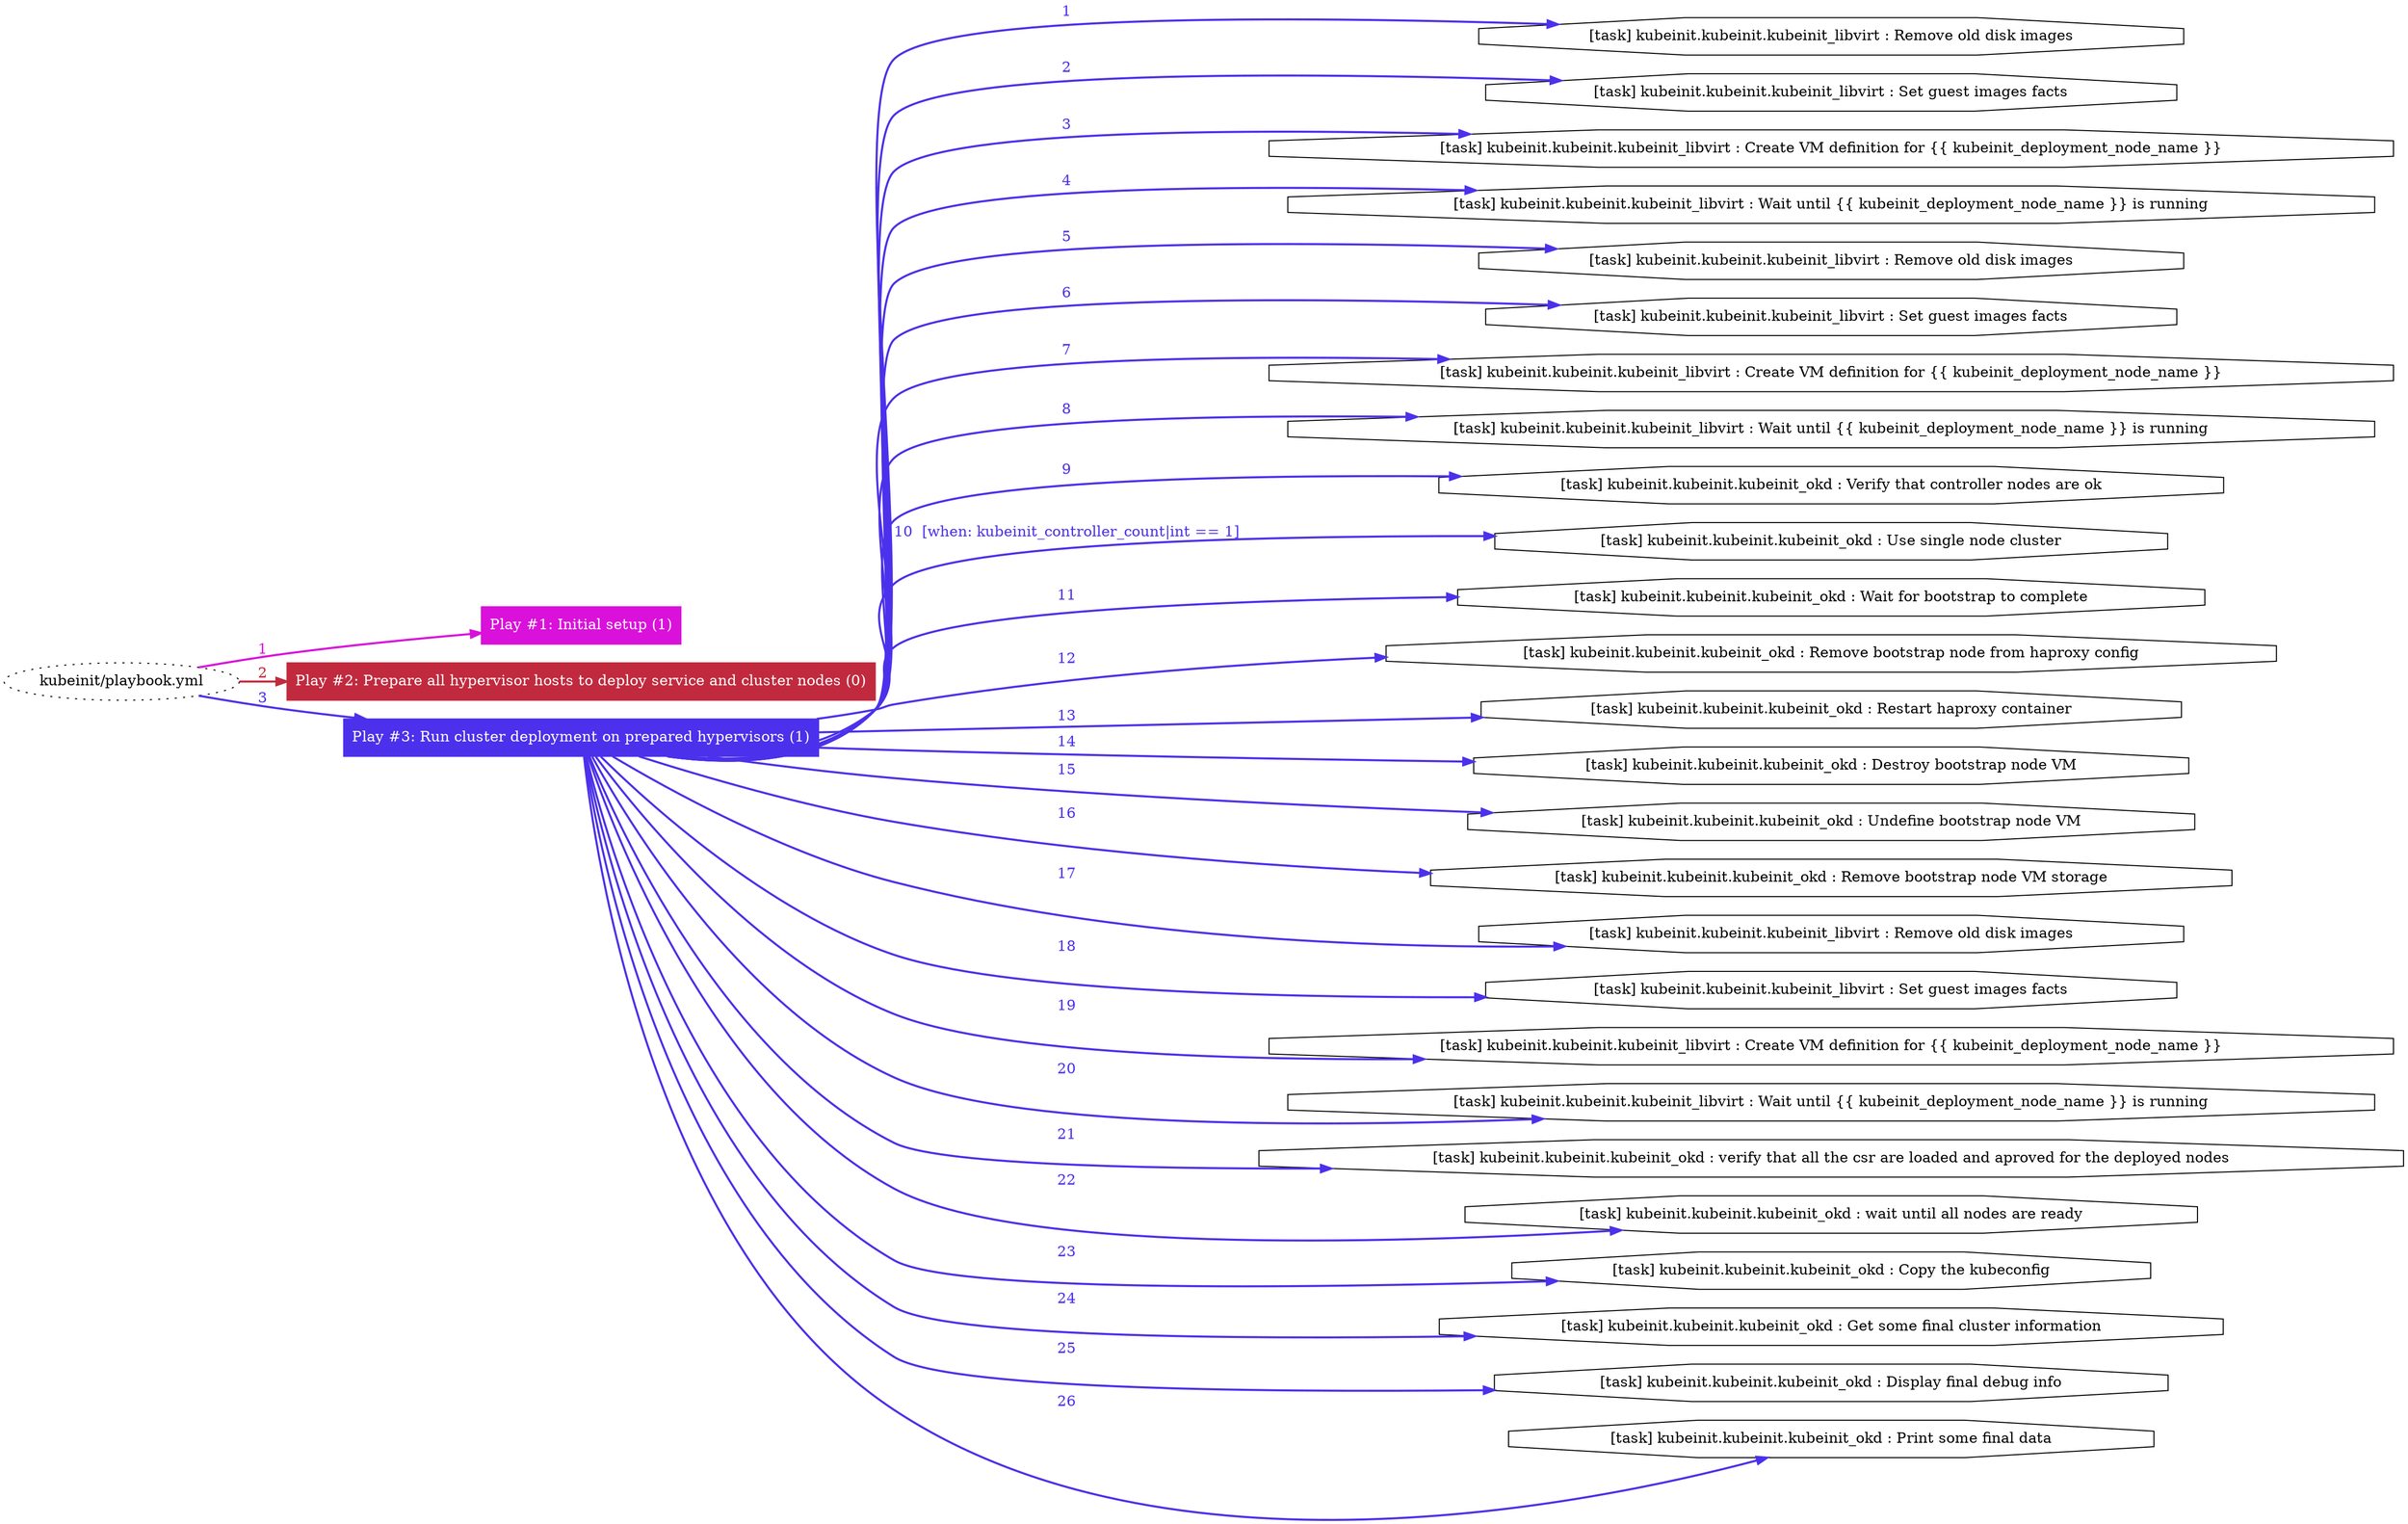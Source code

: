 digraph "kubeinit/playbook.yml "{
	graph [concentrate=true ordering=in rankdir=LR ratio=fill]
	edge [esep=5 sep=10]
	"kubeinit/playbook.yml" [id=root_node style=dotted]
	subgraph "Play #1: Initial setup (1) "{
		"Play #1: Initial setup (1)" [color="#da10db" fontcolor="#ffffff" id="play_f00e62f3-f7a5-4f65-8479-808d566827a6" shape=box style=filled tooltip=localhost]
		"kubeinit/playbook.yml" -> "Play #1: Initial setup (1)" [label=1 color="#da10db" fontcolor="#da10db" id="edge_09bd7415-4d39-4e8c-98da-d98800f50003" style=bold]
	}
	subgraph "Play #2: Prepare all hypervisor hosts to deploy service and cluster nodes (0) "{
		"Play #2: Prepare all hypervisor hosts to deploy service and cluster nodes (0)" [color="#c12a3e" fontcolor="#ffffff" id="play_2d46c8f8-23c1-4f28-a3ab-8cc7e85683f0" shape=box style=filled tooltip=""]
		"kubeinit/playbook.yml" -> "Play #2: Prepare all hypervisor hosts to deploy service and cluster nodes (0)" [label=2 color="#c12a3e" fontcolor="#c12a3e" id="edge_7c81a987-b0f6-4aba-bdf7-e7ba34623cc9" style=bold]
	}
	subgraph "Play #3: Run cluster deployment on prepared hypervisors (1) "{
		"Play #3: Run cluster deployment on prepared hypervisors (1)" [color="#4b31eb" fontcolor="#ffffff" id="play_3fbffdb6-cc25-402c-ba4b-3b8cfd3fac7d" shape=box style=filled tooltip=localhost]
		"kubeinit/playbook.yml" -> "Play #3: Run cluster deployment on prepared hypervisors (1)" [label=3 color="#4b31eb" fontcolor="#4b31eb" id="edge_4e27d43d-da3c-46e2-953b-49ac33236235" style=bold]
		"task_6de6e024-5b7f-41bf-8784-9beb40c7dc5d" [label="[task] kubeinit.kubeinit.kubeinit_libvirt : Remove old disk images" id="task_6de6e024-5b7f-41bf-8784-9beb40c7dc5d" shape=octagon tooltip="[task] kubeinit.kubeinit.kubeinit_libvirt : Remove old disk images"]
		"Play #3: Run cluster deployment on prepared hypervisors (1)" -> "task_6de6e024-5b7f-41bf-8784-9beb40c7dc5d" [label=1 color="#4b31eb" fontcolor="#4b31eb" id="edge_047146df-d67c-4030-b357-46c95e47cb3e" style=bold]
		"task_a879e9a3-574f-4330-b66d-3410fbfd3826" [label="[task] kubeinit.kubeinit.kubeinit_libvirt : Set guest images facts" id="task_a879e9a3-574f-4330-b66d-3410fbfd3826" shape=octagon tooltip="[task] kubeinit.kubeinit.kubeinit_libvirt : Set guest images facts"]
		"Play #3: Run cluster deployment on prepared hypervisors (1)" -> "task_a879e9a3-574f-4330-b66d-3410fbfd3826" [label=2 color="#4b31eb" fontcolor="#4b31eb" id="edge_012c2010-448e-4268-81d6-00440d8e2144" style=bold]
		"task_f782f4c4-61b2-47e3-a19d-df8af1fcd219" [label="[task] kubeinit.kubeinit.kubeinit_libvirt : Create VM definition for {{ kubeinit_deployment_node_name }}" id="task_f782f4c4-61b2-47e3-a19d-df8af1fcd219" shape=octagon tooltip="[task] kubeinit.kubeinit.kubeinit_libvirt : Create VM definition for {{ kubeinit_deployment_node_name }}"]
		"Play #3: Run cluster deployment on prepared hypervisors (1)" -> "task_f782f4c4-61b2-47e3-a19d-df8af1fcd219" [label=3 color="#4b31eb" fontcolor="#4b31eb" id="edge_f8412ed7-8655-42d8-a3ff-715276863d16" style=bold]
		"task_325ce5d5-1949-4ca0-8677-c22846bd987d" [label="[task] kubeinit.kubeinit.kubeinit_libvirt : Wait until {{ kubeinit_deployment_node_name }} is running" id="task_325ce5d5-1949-4ca0-8677-c22846bd987d" shape=octagon tooltip="[task] kubeinit.kubeinit.kubeinit_libvirt : Wait until {{ kubeinit_deployment_node_name }} is running"]
		"Play #3: Run cluster deployment on prepared hypervisors (1)" -> "task_325ce5d5-1949-4ca0-8677-c22846bd987d" [label=4 color="#4b31eb" fontcolor="#4b31eb" id="edge_8c70268e-e371-4c6a-9f16-7eebf7f22b5c" style=bold]
		"task_c3033ed0-0d2c-46bd-9b88-69449de226c7" [label="[task] kubeinit.kubeinit.kubeinit_libvirt : Remove old disk images" id="task_c3033ed0-0d2c-46bd-9b88-69449de226c7" shape=octagon tooltip="[task] kubeinit.kubeinit.kubeinit_libvirt : Remove old disk images"]
		"Play #3: Run cluster deployment on prepared hypervisors (1)" -> "task_c3033ed0-0d2c-46bd-9b88-69449de226c7" [label=5 color="#4b31eb" fontcolor="#4b31eb" id="edge_0d0c255f-3ecb-427b-b357-822f0f8c71de" style=bold]
		"task_63e69cd5-ae52-4000-abbe-d8be4da8afb4" [label="[task] kubeinit.kubeinit.kubeinit_libvirt : Set guest images facts" id="task_63e69cd5-ae52-4000-abbe-d8be4da8afb4" shape=octagon tooltip="[task] kubeinit.kubeinit.kubeinit_libvirt : Set guest images facts"]
		"Play #3: Run cluster deployment on prepared hypervisors (1)" -> "task_63e69cd5-ae52-4000-abbe-d8be4da8afb4" [label=6 color="#4b31eb" fontcolor="#4b31eb" id="edge_e4ea369e-5655-404e-a3ef-152f694f64eb" style=bold]
		"task_ec0e9e9e-50c7-439d-8b99-27300a4e9eab" [label="[task] kubeinit.kubeinit.kubeinit_libvirt : Create VM definition for {{ kubeinit_deployment_node_name }}" id="task_ec0e9e9e-50c7-439d-8b99-27300a4e9eab" shape=octagon tooltip="[task] kubeinit.kubeinit.kubeinit_libvirt : Create VM definition for {{ kubeinit_deployment_node_name }}"]
		"Play #3: Run cluster deployment on prepared hypervisors (1)" -> "task_ec0e9e9e-50c7-439d-8b99-27300a4e9eab" [label=7 color="#4b31eb" fontcolor="#4b31eb" id="edge_037f6227-9037-4ff3-9a46-0539279283ca" style=bold]
		"task_ad07cde4-eda9-4897-90f6-a24afabfbd16" [label="[task] kubeinit.kubeinit.kubeinit_libvirt : Wait until {{ kubeinit_deployment_node_name }} is running" id="task_ad07cde4-eda9-4897-90f6-a24afabfbd16" shape=octagon tooltip="[task] kubeinit.kubeinit.kubeinit_libvirt : Wait until {{ kubeinit_deployment_node_name }} is running"]
		"Play #3: Run cluster deployment on prepared hypervisors (1)" -> "task_ad07cde4-eda9-4897-90f6-a24afabfbd16" [label=8 color="#4b31eb" fontcolor="#4b31eb" id="edge_9bbdfa86-7741-434e-9c2d-33a8a822c182" style=bold]
		"task_e0f51daf-f9f2-49fb-8035-537599f814ef" [label="[task] kubeinit.kubeinit.kubeinit_okd : Verify that controller nodes are ok" id="task_e0f51daf-f9f2-49fb-8035-537599f814ef" shape=octagon tooltip="[task] kubeinit.kubeinit.kubeinit_okd : Verify that controller nodes are ok"]
		"Play #3: Run cluster deployment on prepared hypervisors (1)" -> "task_e0f51daf-f9f2-49fb-8035-537599f814ef" [label=9 color="#4b31eb" fontcolor="#4b31eb" id="edge_1d84aa5b-b7a5-415e-89e2-b7bfe1be781a" style=bold]
		"task_5b5fb0d1-bcf5-4027-a58f-50958cc53d75" [label="[task] kubeinit.kubeinit.kubeinit_okd : Use single node cluster" id="task_5b5fb0d1-bcf5-4027-a58f-50958cc53d75" shape=octagon tooltip="[task] kubeinit.kubeinit.kubeinit_okd : Use single node cluster"]
		"Play #3: Run cluster deployment on prepared hypervisors (1)" -> "task_5b5fb0d1-bcf5-4027-a58f-50958cc53d75" [label="10  [when: kubeinit_controller_count|int == 1]" color="#4b31eb" fontcolor="#4b31eb" id="edge_31255f1e-2f33-4131-8f9e-9c0efb121b66" style=bold]
		"task_a45457c2-fad8-417b-ab77-b8f283a8e70c" [label="[task] kubeinit.kubeinit.kubeinit_okd : Wait for bootstrap to complete" id="task_a45457c2-fad8-417b-ab77-b8f283a8e70c" shape=octagon tooltip="[task] kubeinit.kubeinit.kubeinit_okd : Wait for bootstrap to complete"]
		"Play #3: Run cluster deployment on prepared hypervisors (1)" -> "task_a45457c2-fad8-417b-ab77-b8f283a8e70c" [label=11 color="#4b31eb" fontcolor="#4b31eb" id="edge_2af2ed59-8df0-486d-bb5d-7292bfb8ecfc" style=bold]
		"task_4b87ddc8-60ce-48c9-9563-90b414471297" [label="[task] kubeinit.kubeinit.kubeinit_okd : Remove bootstrap node from haproxy config" id="task_4b87ddc8-60ce-48c9-9563-90b414471297" shape=octagon tooltip="[task] kubeinit.kubeinit.kubeinit_okd : Remove bootstrap node from haproxy config"]
		"Play #3: Run cluster deployment on prepared hypervisors (1)" -> "task_4b87ddc8-60ce-48c9-9563-90b414471297" [label=12 color="#4b31eb" fontcolor="#4b31eb" id="edge_5e7a0b3c-803f-4070-9a71-ce711681f8b1" style=bold]
		"task_5b1dd703-c128-4382-9327-b728708c6418" [label="[task] kubeinit.kubeinit.kubeinit_okd : Restart haproxy container" id="task_5b1dd703-c128-4382-9327-b728708c6418" shape=octagon tooltip="[task] kubeinit.kubeinit.kubeinit_okd : Restart haproxy container"]
		"Play #3: Run cluster deployment on prepared hypervisors (1)" -> "task_5b1dd703-c128-4382-9327-b728708c6418" [label=13 color="#4b31eb" fontcolor="#4b31eb" id="edge_74307511-3043-4f83-b3ad-1541653d21d5" style=bold]
		"task_7306e166-f9f5-4a3f-9744-5aa2e2cccaee" [label="[task] kubeinit.kubeinit.kubeinit_okd : Destroy bootstrap node VM" id="task_7306e166-f9f5-4a3f-9744-5aa2e2cccaee" shape=octagon tooltip="[task] kubeinit.kubeinit.kubeinit_okd : Destroy bootstrap node VM"]
		"Play #3: Run cluster deployment on prepared hypervisors (1)" -> "task_7306e166-f9f5-4a3f-9744-5aa2e2cccaee" [label=14 color="#4b31eb" fontcolor="#4b31eb" id="edge_748869ab-4eae-4def-9e18-90e03920e20c" style=bold]
		"task_00152814-6b82-4eec-8f1b-1015c5562dce" [label="[task] kubeinit.kubeinit.kubeinit_okd : Undefine bootstrap node VM" id="task_00152814-6b82-4eec-8f1b-1015c5562dce" shape=octagon tooltip="[task] kubeinit.kubeinit.kubeinit_okd : Undefine bootstrap node VM"]
		"Play #3: Run cluster deployment on prepared hypervisors (1)" -> "task_00152814-6b82-4eec-8f1b-1015c5562dce" [label=15 color="#4b31eb" fontcolor="#4b31eb" id="edge_1a7fba9f-6a03-4757-92aa-e06f251f0536" style=bold]
		"task_eb950be9-6d32-43de-a1dd-8d13efe9de94" [label="[task] kubeinit.kubeinit.kubeinit_okd : Remove bootstrap node VM storage" id="task_eb950be9-6d32-43de-a1dd-8d13efe9de94" shape=octagon tooltip="[task] kubeinit.kubeinit.kubeinit_okd : Remove bootstrap node VM storage"]
		"Play #3: Run cluster deployment on prepared hypervisors (1)" -> "task_eb950be9-6d32-43de-a1dd-8d13efe9de94" [label=16 color="#4b31eb" fontcolor="#4b31eb" id="edge_84a24b62-d8cd-44c0-8656-b138c3f3e347" style=bold]
		"task_b3f63a01-9b67-40e5-8dfe-749e34720b56" [label="[task] kubeinit.kubeinit.kubeinit_libvirt : Remove old disk images" id="task_b3f63a01-9b67-40e5-8dfe-749e34720b56" shape=octagon tooltip="[task] kubeinit.kubeinit.kubeinit_libvirt : Remove old disk images"]
		"Play #3: Run cluster deployment on prepared hypervisors (1)" -> "task_b3f63a01-9b67-40e5-8dfe-749e34720b56" [label=17 color="#4b31eb" fontcolor="#4b31eb" id="edge_2efb17a2-9eaa-4d03-95a4-f117baffa37d" style=bold]
		"task_0eb19ee0-ec50-4b83-b057-4e98c37508a6" [label="[task] kubeinit.kubeinit.kubeinit_libvirt : Set guest images facts" id="task_0eb19ee0-ec50-4b83-b057-4e98c37508a6" shape=octagon tooltip="[task] kubeinit.kubeinit.kubeinit_libvirt : Set guest images facts"]
		"Play #3: Run cluster deployment on prepared hypervisors (1)" -> "task_0eb19ee0-ec50-4b83-b057-4e98c37508a6" [label=18 color="#4b31eb" fontcolor="#4b31eb" id="edge_a677e8d2-cb10-4ead-959a-a4d43fa7ea1b" style=bold]
		"task_13c94fac-fa2e-4fef-8fc2-cd58024ec677" [label="[task] kubeinit.kubeinit.kubeinit_libvirt : Create VM definition for {{ kubeinit_deployment_node_name }}" id="task_13c94fac-fa2e-4fef-8fc2-cd58024ec677" shape=octagon tooltip="[task] kubeinit.kubeinit.kubeinit_libvirt : Create VM definition for {{ kubeinit_deployment_node_name }}"]
		"Play #3: Run cluster deployment on prepared hypervisors (1)" -> "task_13c94fac-fa2e-4fef-8fc2-cd58024ec677" [label=19 color="#4b31eb" fontcolor="#4b31eb" id="edge_76ef0c38-8851-4b17-9197-606475d067eb" style=bold]
		"task_72c8a291-7df0-4d16-8b41-5553999ff916" [label="[task] kubeinit.kubeinit.kubeinit_libvirt : Wait until {{ kubeinit_deployment_node_name }} is running" id="task_72c8a291-7df0-4d16-8b41-5553999ff916" shape=octagon tooltip="[task] kubeinit.kubeinit.kubeinit_libvirt : Wait until {{ kubeinit_deployment_node_name }} is running"]
		"Play #3: Run cluster deployment on prepared hypervisors (1)" -> "task_72c8a291-7df0-4d16-8b41-5553999ff916" [label=20 color="#4b31eb" fontcolor="#4b31eb" id="edge_8f5a7d83-39d7-41ae-af49-5aabc1c2678f" style=bold]
		"task_53c85701-92f6-4c70-b6df-fe099b7cf5f1" [label="[task] kubeinit.kubeinit.kubeinit_okd : verify that all the csr are loaded and aproved for the deployed nodes" id="task_53c85701-92f6-4c70-b6df-fe099b7cf5f1" shape=octagon tooltip="[task] kubeinit.kubeinit.kubeinit_okd : verify that all the csr are loaded and aproved for the deployed nodes"]
		"Play #3: Run cluster deployment on prepared hypervisors (1)" -> "task_53c85701-92f6-4c70-b6df-fe099b7cf5f1" [label=21 color="#4b31eb" fontcolor="#4b31eb" id="edge_19ccb7a6-ed5a-4d83-9e11-2d3b38e2a7ce" style=bold]
		"task_9489bee4-99c9-4d8c-8e66-d7611d98758c" [label="[task] kubeinit.kubeinit.kubeinit_okd : wait until all nodes are ready" id="task_9489bee4-99c9-4d8c-8e66-d7611d98758c" shape=octagon tooltip="[task] kubeinit.kubeinit.kubeinit_okd : wait until all nodes are ready"]
		"Play #3: Run cluster deployment on prepared hypervisors (1)" -> "task_9489bee4-99c9-4d8c-8e66-d7611d98758c" [label=22 color="#4b31eb" fontcolor="#4b31eb" id="edge_c287e1be-b416-4f6e-ace8-4f80b429bd57" style=bold]
		"task_d4d7bcc8-4d91-42ae-9fa1-1ad57ad8d5b7" [label="[task] kubeinit.kubeinit.kubeinit_okd : Copy the kubeconfig" id="task_d4d7bcc8-4d91-42ae-9fa1-1ad57ad8d5b7" shape=octagon tooltip="[task] kubeinit.kubeinit.kubeinit_okd : Copy the kubeconfig"]
		"Play #3: Run cluster deployment on prepared hypervisors (1)" -> "task_d4d7bcc8-4d91-42ae-9fa1-1ad57ad8d5b7" [label=23 color="#4b31eb" fontcolor="#4b31eb" id="edge_28addf31-b770-4c75-afc0-e1a47317140c" style=bold]
		"task_fcde4f2a-28af-4ade-bf85-6c0b541563df" [label="[task] kubeinit.kubeinit.kubeinit_okd : Get some final cluster information" id="task_fcde4f2a-28af-4ade-bf85-6c0b541563df" shape=octagon tooltip="[task] kubeinit.kubeinit.kubeinit_okd : Get some final cluster information"]
		"Play #3: Run cluster deployment on prepared hypervisors (1)" -> "task_fcde4f2a-28af-4ade-bf85-6c0b541563df" [label=24 color="#4b31eb" fontcolor="#4b31eb" id="edge_e29f634e-f9e5-43ed-8feb-51de96270c56" style=bold]
		"task_3fde1ec1-993c-4dd9-8ab5-80a422f2c38b" [label="[task] kubeinit.kubeinit.kubeinit_okd : Display final debug info" id="task_3fde1ec1-993c-4dd9-8ab5-80a422f2c38b" shape=octagon tooltip="[task] kubeinit.kubeinit.kubeinit_okd : Display final debug info"]
		"Play #3: Run cluster deployment on prepared hypervisors (1)" -> "task_3fde1ec1-993c-4dd9-8ab5-80a422f2c38b" [label=25 color="#4b31eb" fontcolor="#4b31eb" id="edge_3b832ca3-e74e-4c7a-ad5c-9ac806160b0c" style=bold]
		"task_7a0c6796-7645-4824-8722-35b07d47ba0b" [label="[task] kubeinit.kubeinit.kubeinit_okd : Print some final data" id="task_7a0c6796-7645-4824-8722-35b07d47ba0b" shape=octagon tooltip="[task] kubeinit.kubeinit.kubeinit_okd : Print some final data"]
		"Play #3: Run cluster deployment on prepared hypervisors (1)" -> "task_7a0c6796-7645-4824-8722-35b07d47ba0b" [label=26 color="#4b31eb" fontcolor="#4b31eb" id="edge_f3f8ccf3-b049-487b-9d11-ae1f64521a38" style=bold]
	}
}
